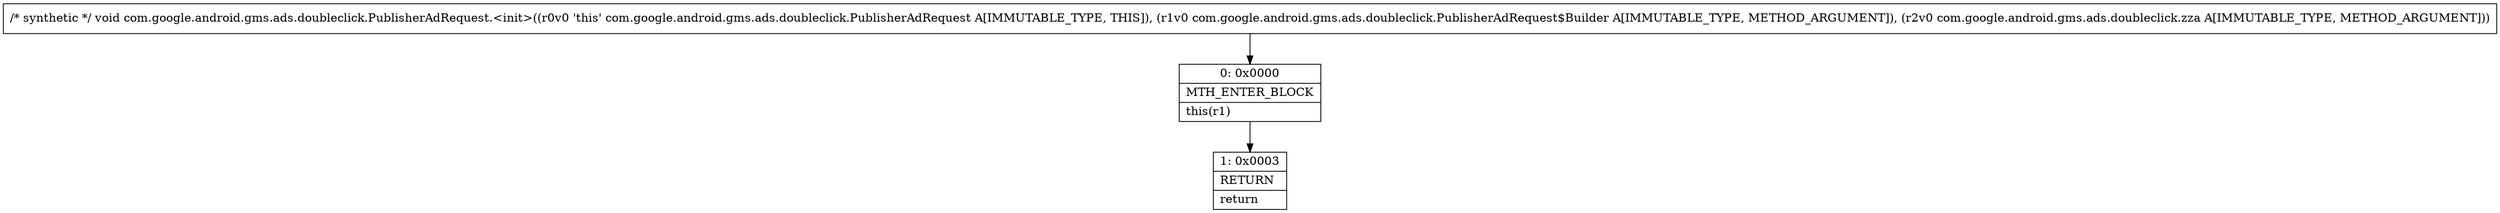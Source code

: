 digraph "CFG forcom.google.android.gms.ads.doubleclick.PublisherAdRequest.\<init\>(Lcom\/google\/android\/gms\/ads\/doubleclick\/PublisherAdRequest$Builder;Lcom\/google\/android\/gms\/ads\/doubleclick\/zza;)V" {
Node_0 [shape=record,label="{0\:\ 0x0000|MTH_ENTER_BLOCK\l|this(r1)\l}"];
Node_1 [shape=record,label="{1\:\ 0x0003|RETURN\l|return\l}"];
MethodNode[shape=record,label="{\/* synthetic *\/ void com.google.android.gms.ads.doubleclick.PublisherAdRequest.\<init\>((r0v0 'this' com.google.android.gms.ads.doubleclick.PublisherAdRequest A[IMMUTABLE_TYPE, THIS]), (r1v0 com.google.android.gms.ads.doubleclick.PublisherAdRequest$Builder A[IMMUTABLE_TYPE, METHOD_ARGUMENT]), (r2v0 com.google.android.gms.ads.doubleclick.zza A[IMMUTABLE_TYPE, METHOD_ARGUMENT])) }"];
MethodNode -> Node_0;
Node_0 -> Node_1;
}

